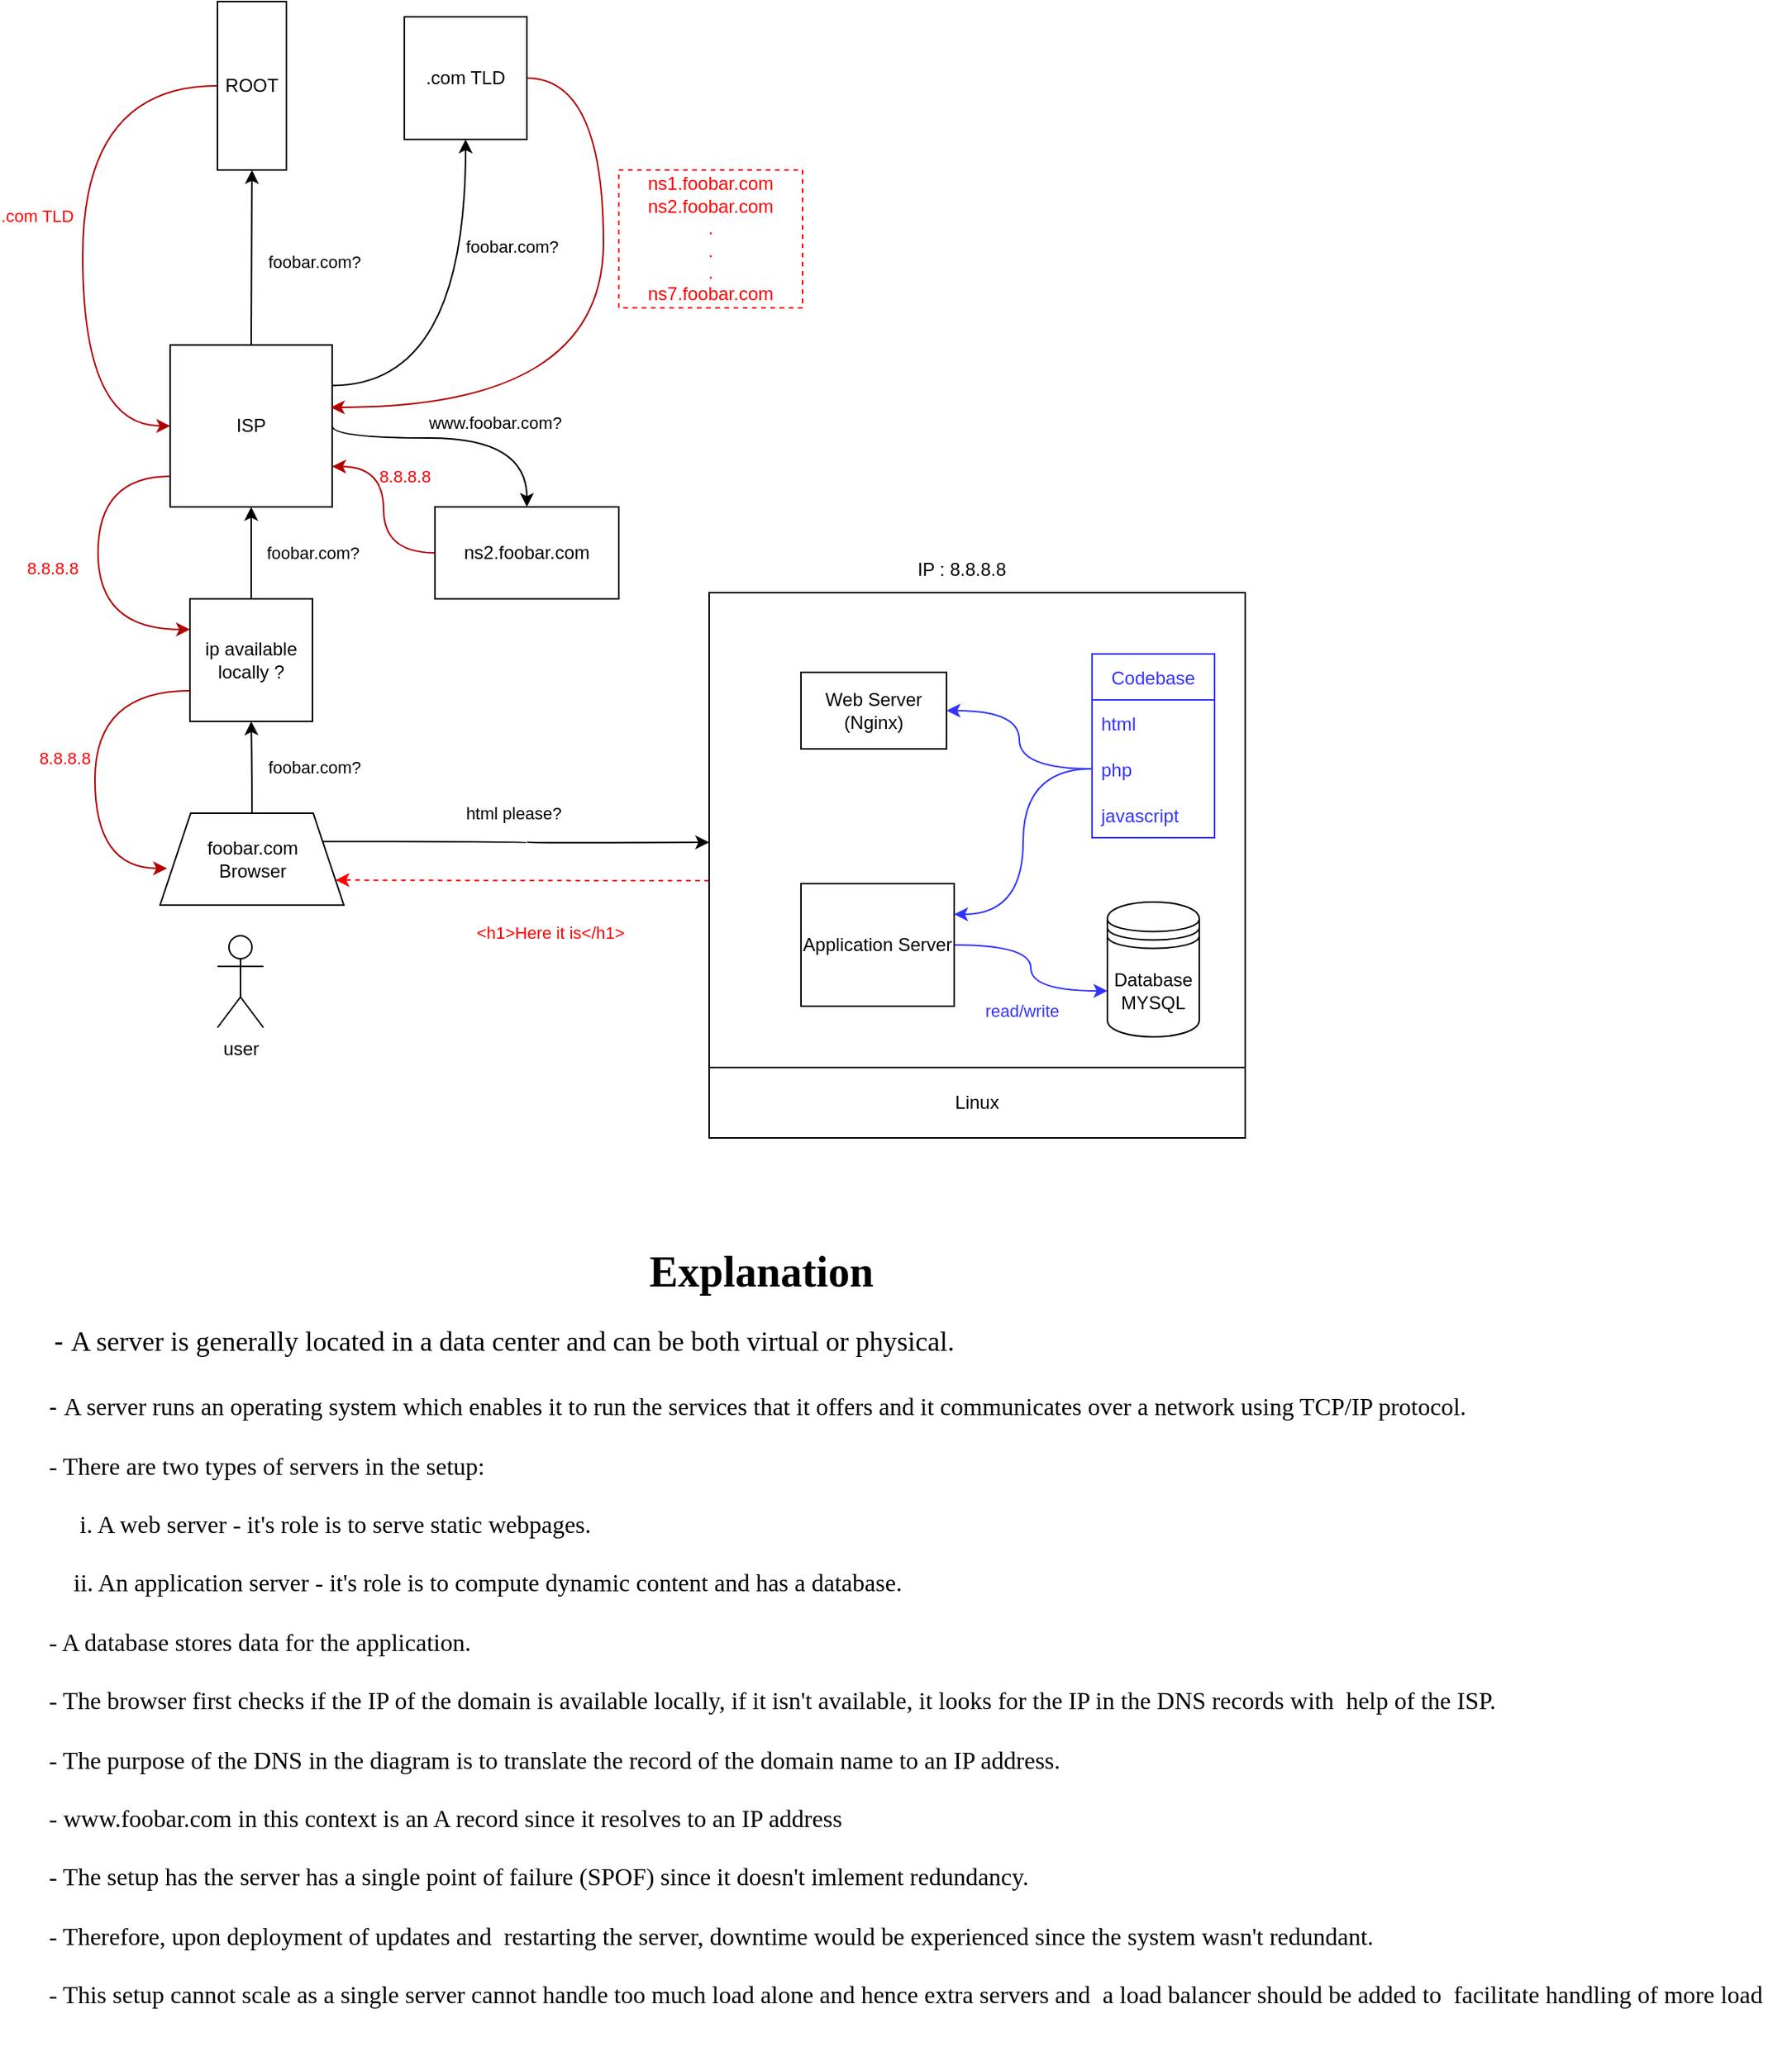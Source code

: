 <mxfile version="20.2.3" type="device"><diagram id="B_uQlGP2NlA1SxXE3YsM" name="Page-1"><mxGraphModel dx="1422" dy="905" grid="0" gridSize="10" guides="1" tooltips="1" connect="1" arrows="1" fold="1" page="1" pageScale="1" pageWidth="850" pageHeight="1100" math="0" shadow="0"><root><mxCell id="0"/><mxCell id="1" parent="0"/><mxCell id="XYIbEiAP-oEe4cjAyStu-11" value=".com TLD" style="edgeStyle=orthogonalEdgeStyle;curved=1;rounded=0;orthogonalLoop=1;jettySize=auto;html=1;exitX=0;exitY=0.5;exitDx=0;exitDy=0;entryX=0;entryY=0.5;entryDx=0;entryDy=0;fillColor=#e51400;strokeColor=#B20000;fontColor=#FF0000;" parent="1" source="XYIbEiAP-oEe4cjAyStu-2" target="XYIbEiAP-oEe4cjAyStu-7" edge="1"><mxGeometry x="-0.058" y="-30" relative="1" as="geometry"><mxPoint x="233" y="415" as="targetPoint"/><Array as="points"><mxPoint x="163" y="190"/><mxPoint x="163" y="412"/></Array><mxPoint as="offset"/></mxGeometry></mxCell><mxCell id="XYIbEiAP-oEe4cjAyStu-2" value="ROOT" style="rounded=0;whiteSpace=wrap;html=1;" parent="1" vertex="1"><mxGeometry x="251" y="135" width="45" height="110" as="geometry"/></mxCell><mxCell id="XYIbEiAP-oEe4cjAyStu-4" value="user" style="shape=umlActor;verticalLabelPosition=bottom;verticalAlign=top;html=1;outlineConnect=0;" parent="1" vertex="1"><mxGeometry x="251" y="745" width="30" height="60" as="geometry"/></mxCell><mxCell id="XYIbEiAP-oEe4cjAyStu-27" value="foobar.com?" style="edgeStyle=orthogonalEdgeStyle;curved=1;rounded=0;orthogonalLoop=1;jettySize=auto;html=1;" parent="1" source="XYIbEiAP-oEe4cjAyStu-5" target="XYIbEiAP-oEe4cjAyStu-24" edge="1"><mxGeometry x="-0.007" y="-39" relative="1" as="geometry"><mxPoint x="40" y="39" as="offset"/></mxGeometry></mxCell><mxCell id="XYIbEiAP-oEe4cjAyStu-64" value="html please?" style="edgeStyle=orthogonalEdgeStyle;curved=1;rounded=0;orthogonalLoop=1;jettySize=auto;html=1;exitX=1;exitY=0.25;exitDx=0;exitDy=0;" parent="1" source="XYIbEiAP-oEe4cjAyStu-5" edge="1"><mxGeometry x="-0.021" y="18" relative="1" as="geometry"><mxPoint as="offset"/><mxPoint x="572" y="684" as="targetPoint"/></mxGeometry></mxCell><mxCell id="rFMctSGdhDb-zJ7rRaGc-14" value="&amp;lt;h1&amp;gt;Here it is&amp;lt;/h1&amp;gt;" style="edgeStyle=orthogonalEdgeStyle;curved=1;orthogonalLoop=1;jettySize=auto;html=1;exitX=0;exitY=0.528;exitDx=0;exitDy=0;entryX=1;entryY=0.75;entryDx=0;entryDy=0;dashed=1;fontColor=#FF0000;strokeColor=#FF0000;exitPerimeter=0;" parent="1" source="rFMctSGdhDb-zJ7rRaGc-1" target="XYIbEiAP-oEe4cjAyStu-5" edge="1"><mxGeometry x="-0.024" y="17" relative="1" as="geometry"><mxPoint x="15" y="17" as="offset"/></mxGeometry></mxCell><mxCell id="XYIbEiAP-oEe4cjAyStu-5" value="foobar.com&lt;br&gt;Browser" style="shape=trapezoid;perimeter=trapezoidPerimeter;whiteSpace=wrap;html=1;fixedSize=1;" parent="1" vertex="1"><mxGeometry x="213.5" y="665" width="120" height="60" as="geometry"/></mxCell><mxCell id="XYIbEiAP-oEe4cjAyStu-9" value="foobar.com?" style="edgeStyle=orthogonalEdgeStyle;rounded=0;orthogonalLoop=1;jettySize=auto;html=1;curved=1;" parent="1" source="XYIbEiAP-oEe4cjAyStu-7" target="XYIbEiAP-oEe4cjAyStu-2" edge="1"><mxGeometry x="0.003" y="-40" relative="1" as="geometry"><mxPoint y="3" as="offset"/></mxGeometry></mxCell><mxCell id="XYIbEiAP-oEe4cjAyStu-29" value="www.foobar.com?" style="edgeStyle=orthogonalEdgeStyle;curved=1;rounded=0;orthogonalLoop=1;jettySize=auto;html=1;exitX=1;exitY=0.5;exitDx=0;exitDy=0;entryX=0.5;entryY=0;entryDx=0;entryDy=0;" parent="1" source="XYIbEiAP-oEe4cjAyStu-7" target="XYIbEiAP-oEe4cjAyStu-26" edge="1"><mxGeometry x="0.259" y="10" relative="1" as="geometry"><Array as="points"><mxPoint x="453" y="420"/></Array><mxPoint as="offset"/></mxGeometry></mxCell><mxCell id="XYIbEiAP-oEe4cjAyStu-31" value="8.8.8.8" style="edgeStyle=orthogonalEdgeStyle;curved=1;rounded=0;orthogonalLoop=1;jettySize=auto;html=1;entryX=0;entryY=0.25;entryDx=0;entryDy=0;fontColor=#FF0000;fillColor=#e51400;strokeColor=#B20000;" parent="1" source="XYIbEiAP-oEe4cjAyStu-7" target="XYIbEiAP-oEe4cjAyStu-24" edge="1"><mxGeometry x="0.034" y="-30" relative="1" as="geometry"><Array as="points"><mxPoint x="173" y="445"/><mxPoint x="173" y="545"/></Array><mxPoint as="offset"/></mxGeometry></mxCell><mxCell id="XYIbEiAP-oEe4cjAyStu-36" value="foobar.com?" style="edgeStyle=orthogonalEdgeStyle;curved=1;rounded=0;orthogonalLoop=1;jettySize=auto;html=1;exitX=1;exitY=0.25;exitDx=0;exitDy=0;entryX=0.5;entryY=1;entryDx=0;entryDy=0;" parent="1" source="XYIbEiAP-oEe4cjAyStu-7" target="XYIbEiAP-oEe4cjAyStu-12" edge="1"><mxGeometry x="0.435" y="-30" relative="1" as="geometry"><mxPoint as="offset"/></mxGeometry></mxCell><mxCell id="XYIbEiAP-oEe4cjAyStu-7" value="ISP" style="whiteSpace=wrap;html=1;aspect=fixed;" parent="1" vertex="1"><mxGeometry x="220.13" y="359.25" width="105.75" height="105.75" as="geometry"/></mxCell><mxCell id="XYIbEiAP-oEe4cjAyStu-35" style="edgeStyle=orthogonalEdgeStyle;curved=1;rounded=0;orthogonalLoop=1;jettySize=auto;html=1;exitX=1;exitY=0.5;exitDx=0;exitDy=0;entryX=0.992;entryY=0.385;entryDx=0;entryDy=0;entryPerimeter=0;fillColor=#e51400;strokeColor=#B20000;" parent="1" source="XYIbEiAP-oEe4cjAyStu-12" target="XYIbEiAP-oEe4cjAyStu-7" edge="1"><mxGeometry relative="1" as="geometry"><Array as="points"><mxPoint x="503" y="185"/><mxPoint x="503" y="400"/></Array></mxGeometry></mxCell><mxCell id="XYIbEiAP-oEe4cjAyStu-12" value=".com TLD" style="whiteSpace=wrap;html=1;aspect=fixed;" parent="1" vertex="1"><mxGeometry x="373" y="145" width="80" height="80" as="geometry"/></mxCell><mxCell id="XYIbEiAP-oEe4cjAyStu-16" value="ns1.foobar.com&lt;br&gt;ns2.foobar.com&lt;br&gt;.&lt;br&gt;.&lt;br&gt;.&lt;br&gt;ns7.foobar.com" style="rounded=0;whiteSpace=wrap;html=1;dashed=1;strokeColor=#FF0000;fontColor=#FF0000;" parent="1" vertex="1"><mxGeometry x="513" y="245" width="120" height="90" as="geometry"/></mxCell><mxCell id="XYIbEiAP-oEe4cjAyStu-28" value="foobar.com?" style="edgeStyle=orthogonalEdgeStyle;curved=1;rounded=0;orthogonalLoop=1;jettySize=auto;html=1;" parent="1" source="XYIbEiAP-oEe4cjAyStu-24" target="XYIbEiAP-oEe4cjAyStu-7" edge="1"><mxGeometry y="-40" relative="1" as="geometry"><mxPoint as="offset"/></mxGeometry></mxCell><mxCell id="gIFR-I6OyajuvEZYrClS-4" value="8.8.8.8" style="edgeStyle=orthogonalEdgeStyle;curved=1;orthogonalLoop=1;jettySize=auto;html=1;exitX=0;exitY=0.75;exitDx=0;exitDy=0;entryX=0.038;entryY=0.6;entryDx=0;entryDy=0;entryPerimeter=0;fontColor=#FF0000;fillColor=#e51400;strokeColor=#B20000;" parent="1" source="XYIbEiAP-oEe4cjAyStu-24" target="XYIbEiAP-oEe4cjAyStu-5" edge="1"><mxGeometry x="-0.058" y="-20" relative="1" as="geometry"><Array as="points"><mxPoint x="171" y="585"/><mxPoint x="171" y="701"/></Array><mxPoint as="offset"/></mxGeometry></mxCell><mxCell id="XYIbEiAP-oEe4cjAyStu-24" value="ip available locally ?" style="whiteSpace=wrap;html=1;aspect=fixed;" parent="1" vertex="1"><mxGeometry x="233" y="525" width="80" height="80" as="geometry"/></mxCell><mxCell id="XYIbEiAP-oEe4cjAyStu-32" value="8.8.8.8" style="edgeStyle=orthogonalEdgeStyle;curved=1;rounded=0;orthogonalLoop=1;jettySize=auto;html=1;entryX=1;entryY=0.75;entryDx=0;entryDy=0;fillColor=#e51400;strokeColor=#B20000;fontColor=#FF0000;" parent="1" source="XYIbEiAP-oEe4cjAyStu-26" target="XYIbEiAP-oEe4cjAyStu-7" edge="1"><mxGeometry x="0.352" y="-13" relative="1" as="geometry"><mxPoint x="1" as="offset"/></mxGeometry></mxCell><mxCell id="XYIbEiAP-oEe4cjAyStu-26" value="ns2.foobar.com" style="rounded=0;whiteSpace=wrap;html=1;" parent="1" vertex="1"><mxGeometry x="393" y="465" width="120" height="60" as="geometry"/></mxCell><mxCell id="rFMctSGdhDb-zJ7rRaGc-1" value="" style="rounded=0;whiteSpace=wrap;html=1;" parent="1" vertex="1"><mxGeometry x="572" y="521" width="350" height="356" as="geometry"/></mxCell><mxCell id="rFMctSGdhDb-zJ7rRaGc-2" value="Web Server&lt;br&gt;(Nginx)" style="rounded=0;whiteSpace=wrap;html=1;" parent="1" vertex="1"><mxGeometry x="632" y="573" width="95" height="50" as="geometry"/></mxCell><mxCell id="rFMctSGdhDb-zJ7rRaGc-3" value="read/write" style="edgeStyle=orthogonalEdgeStyle;curved=1;orthogonalLoop=1;jettySize=auto;html=1;fontColor=#3333FF;strokeColor=#3333FF;" parent="1" source="rFMctSGdhDb-zJ7rRaGc-5" target="rFMctSGdhDb-zJ7rRaGc-4" edge="1"><mxGeometry x="0.231" y="-14" relative="1" as="geometry"><Array as="points"><mxPoint x="782" y="751"/><mxPoint x="782" y="781"/></Array><mxPoint x="-6" y="-1" as="offset"/></mxGeometry></mxCell><mxCell id="rFMctSGdhDb-zJ7rRaGc-4" value="Database&lt;br&gt;MYSQL" style="shape=datastore;whiteSpace=wrap;html=1;" parent="1" vertex="1"><mxGeometry x="832" y="723" width="60" height="88" as="geometry"/></mxCell><mxCell id="rFMctSGdhDb-zJ7rRaGc-5" value="Application Server" style="rounded=0;whiteSpace=wrap;html=1;" parent="1" vertex="1"><mxGeometry x="632" y="711" width="100" height="80" as="geometry"/></mxCell><mxCell id="rFMctSGdhDb-zJ7rRaGc-6" value="Linux" style="rounded=0;whiteSpace=wrap;html=1;" parent="1" vertex="1"><mxGeometry x="572" y="831" width="350" height="46" as="geometry"/></mxCell><mxCell id="rFMctSGdhDb-zJ7rRaGc-7" value="Codebase" style="swimlane;fontStyle=0;childLayout=stackLayout;horizontal=1;startSize=30;horizontalStack=0;resizeParent=1;resizeParentMax=0;resizeLast=0;collapsible=1;marginBottom=0;fontColor=#3333FF;strokeColor=#3333FF;fillColor=#FFFFFF;gradientColor=#FFFFFF;" parent="1" vertex="1"><mxGeometry x="822" y="561" width="80" height="120" as="geometry"/></mxCell><mxCell id="rFMctSGdhDb-zJ7rRaGc-8" value="html" style="text;strokeColor=none;fillColor=none;align=left;verticalAlign=middle;spacingLeft=4;spacingRight=4;overflow=hidden;points=[[0,0.5],[1,0.5]];portConstraint=eastwest;rotatable=0;fontColor=#3333FF;" parent="rFMctSGdhDb-zJ7rRaGc-7" vertex="1"><mxGeometry y="30" width="80" height="30" as="geometry"/></mxCell><mxCell id="rFMctSGdhDb-zJ7rRaGc-9" value="php" style="text;strokeColor=none;fillColor=none;align=left;verticalAlign=middle;spacingLeft=4;spacingRight=4;overflow=hidden;points=[[0,0.5],[1,0.5]];portConstraint=eastwest;rotatable=0;fontColor=#3333FF;" parent="rFMctSGdhDb-zJ7rRaGc-7" vertex="1"><mxGeometry y="60" width="80" height="30" as="geometry"/></mxCell><mxCell id="rFMctSGdhDb-zJ7rRaGc-10" value="javascript" style="text;strokeColor=none;fillColor=none;align=left;verticalAlign=middle;spacingLeft=4;spacingRight=4;overflow=hidden;points=[[0,0.5],[1,0.5]];portConstraint=eastwest;rotatable=0;fontColor=#3333FF;" parent="rFMctSGdhDb-zJ7rRaGc-7" vertex="1"><mxGeometry y="90" width="80" height="30" as="geometry"/></mxCell><mxCell id="rFMctSGdhDb-zJ7rRaGc-11" style="edgeStyle=orthogonalEdgeStyle;curved=1;orthogonalLoop=1;jettySize=auto;html=1;exitX=0;exitY=0.5;exitDx=0;exitDy=0;entryX=1;entryY=0.5;entryDx=0;entryDy=0;fontColor=#3333FF;strokeColor=#3333FF;" parent="1" source="rFMctSGdhDb-zJ7rRaGc-9" target="rFMctSGdhDb-zJ7rRaGc-2" edge="1"><mxGeometry relative="1" as="geometry"/></mxCell><mxCell id="rFMctSGdhDb-zJ7rRaGc-12" style="edgeStyle=orthogonalEdgeStyle;curved=1;orthogonalLoop=1;jettySize=auto;html=1;exitX=0;exitY=0.5;exitDx=0;exitDy=0;entryX=1;entryY=0.25;entryDx=0;entryDy=0;fontColor=#3333FF;strokeColor=#3333FF;" parent="1" source="rFMctSGdhDb-zJ7rRaGc-9" target="rFMctSGdhDb-zJ7rRaGc-5" edge="1"><mxGeometry relative="1" as="geometry"/></mxCell><mxCell id="rFMctSGdhDb-zJ7rRaGc-13" value="IP : 8.8.8.8" style="text;html=1;strokeColor=none;fillColor=none;align=center;verticalAlign=middle;whiteSpace=wrap;rounded=0;fontColor=#000000;" parent="1" vertex="1"><mxGeometry x="697" y="491" width="80" height="30" as="geometry"/></mxCell><mxCell id="bVu5BrvQllH2OzuGpCN6-1" value="&lt;h1&gt;&lt;span style=&quot;white-space: pre;&quot;&gt;&#9;&lt;/span&gt;&lt;span style=&quot;white-space: pre;&quot;&gt;&#9;&lt;/span&gt;&lt;span style=&quot;white-space: pre;&quot;&gt;&#9;&lt;/span&gt;&lt;span style=&quot;white-space: pre;&quot;&gt;&#9;&lt;/span&gt;&lt;span style=&quot;white-space: pre;&quot;&gt;&#9;&lt;/span&gt;&lt;span style=&quot;white-space: pre;&quot;&gt;&#9;&lt;/span&gt;&lt;span style=&quot;white-space: pre;&quot;&gt;&#9;&lt;/span&gt;Explanation&lt;/h1&gt;&lt;div style=&quot;font-family: Helvetica; text-align: justify;&quot;&gt;&lt;span style=&quot;font-size: 12px;&quot;&gt;&amp;nbsp;&lt;/span&gt;&lt;font style=&quot;font-size: 18px;&quot;&gt;-&amp;nbsp;&lt;font style=&quot;&quot; face=&quot;Times New Roman&quot;&gt;A server is generally located in a data center and can be both virtual or physical&lt;/font&gt;&lt;font style=&quot;&quot; face=&quot;Times New Roman&quot;&gt;.&lt;/font&gt;&lt;/font&gt;&lt;/div&gt;&lt;div style=&quot;font-family: Helvetica; text-align: justify;&quot;&gt;&lt;font style=&quot;font-size: 18px;&quot;&gt;&lt;font style=&quot;&quot; face=&quot;Times New Roman&quot;&gt;&lt;br&gt;&lt;/font&gt;&lt;/font&gt;&lt;/div&gt;&lt;div style=&quot;font-family: Helvetica; text-align: justify;&quot;&gt;&lt;font size=&quot;3&quot;&gt;-&amp;nbsp;&lt;font face=&quot;Times New Roman&quot;&gt;A server runs an operating system which enables it to run the services that it offers and it&amp;nbsp;&lt;/font&gt;&lt;span style=&quot;font-family: &amp;quot;Times New Roman&amp;quot;; background-color: initial;&quot;&gt;communicates over a network using TCP/IP protocol.&lt;/span&gt;&lt;/font&gt;&lt;/div&gt;&lt;div style=&quot;font-family: Helvetica; text-align: justify;&quot;&gt;&lt;font face=&quot;Times New Roman&quot; size=&quot;3&quot;&gt;&lt;br&gt;&lt;/font&gt;&lt;/div&gt;&lt;div style=&quot;font-family: Helvetica; text-align: justify;&quot;&gt;&lt;font face=&quot;Times New Roman&quot; size=&quot;3&quot;&gt;- There are two types of servers in the setup:&lt;/font&gt;&lt;/div&gt;&lt;div style=&quot;font-family: Helvetica; text-align: justify;&quot;&gt;&lt;font face=&quot;Times New Roman&quot; size=&quot;3&quot;&gt;&lt;br&gt;&lt;/font&gt;&lt;/div&gt;&lt;div style=&quot;font-family: Helvetica; text-align: justify;&quot;&gt;&lt;font face=&quot;Times New Roman&quot; size=&quot;3&quot;&gt;&amp;nbsp; &amp;nbsp; &amp;nbsp;i. A web server - it's role is to serve static webpages.&lt;/font&gt;&lt;/div&gt;&lt;div style=&quot;font-family: Helvetica; text-align: justify;&quot;&gt;&lt;font face=&quot;Times New Roman&quot; size=&quot;3&quot;&gt;&lt;br&gt;&lt;/font&gt;&lt;/div&gt;&lt;div style=&quot;font-family: Helvetica; text-align: justify;&quot;&gt;&lt;font face=&quot;Times New Roman&quot; size=&quot;3&quot;&gt;&amp;nbsp; &amp;nbsp; ii. An application server - it's role is to compute dynamic content and has a database.&lt;/font&gt;&lt;/div&gt;&lt;div style=&quot;font-family: Helvetica; text-align: justify;&quot;&gt;&lt;font face=&quot;Times New Roman&quot; size=&quot;3&quot;&gt;&lt;br&gt;&lt;/font&gt;&lt;/div&gt;&lt;div style=&quot;font-family: Helvetica; text-align: justify;&quot;&gt;&lt;font face=&quot;Times New Roman&quot; size=&quot;3&quot;&gt;- A database stores data for the application.&lt;/font&gt;&lt;/div&gt;&lt;div style=&quot;font-family: Helvetica; text-align: justify;&quot;&gt;&lt;font face=&quot;Times New Roman&quot; size=&quot;3&quot;&gt;&lt;br&gt;&lt;/font&gt;&lt;/div&gt;&lt;div style=&quot;font-family: Helvetica; text-align: justify;&quot;&gt;&lt;font face=&quot;Times New Roman&quot; size=&quot;3&quot;&gt;- The browser first checks if the IP of the domain is available locally, if it isn't available, it looks for the IP in the DNS records with&amp;nbsp; help of the ISP.&lt;/font&gt;&lt;/div&gt;&lt;div style=&quot;font-family: Helvetica; text-align: justify;&quot;&gt;&lt;font face=&quot;Times New Roman&quot; size=&quot;3&quot;&gt;&lt;br&gt;&lt;/font&gt;&lt;/div&gt;&lt;div style=&quot;font-family: Helvetica; text-align: justify;&quot;&gt;&lt;font face=&quot;Times New Roman&quot; size=&quot;3&quot;&gt;- The purpose of the DNS in the diagram is to translate the record of the domain name to an IP address.&lt;/font&gt;&lt;/div&gt;&lt;div style=&quot;font-family: Helvetica; text-align: justify;&quot;&gt;&lt;font face=&quot;Times New Roman&quot; size=&quot;3&quot;&gt;&lt;br&gt;&lt;/font&gt;&lt;/div&gt;&lt;div style=&quot;font-family: Helvetica; text-align: justify;&quot;&gt;&lt;font face=&quot;Times New Roman&quot; size=&quot;3&quot;&gt;- www.foobar.com in this context is an A record since it resolves to an IP address&lt;/font&gt;&lt;/div&gt;&lt;div style=&quot;font-family: Helvetica; text-align: justify;&quot;&gt;&lt;font face=&quot;Times New Roman&quot; size=&quot;3&quot;&gt;&lt;br&gt;&lt;/font&gt;&lt;/div&gt;&lt;div style=&quot;font-family: Helvetica; text-align: justify;&quot;&gt;&lt;font face=&quot;Times New Roman&quot; size=&quot;3&quot;&gt;- The setup has the server has a single point of failure (SPOF) since it doesn't imlement redundancy.&lt;/font&gt;&lt;/div&gt;&lt;div style=&quot;font-family: Helvetica; text-align: justify;&quot;&gt;&lt;font size=&quot;3&quot;&gt;&lt;font face=&quot;Times New Roman&quot;&gt;&lt;br&gt;&lt;/font&gt;&lt;/font&gt;&lt;/div&gt;&lt;div style=&quot;font-family: Helvetica; text-align: justify;&quot;&gt;&lt;font size=&quot;3&quot;&gt;&lt;font face=&quot;Times New Roman&quot;&gt;- Therefore, upon deployment of updates and&amp;nbsp; restarting the server, downtime would be experienced since&amp;nbsp;&lt;/font&gt;&lt;span style=&quot;font-family: &amp;quot;Times New Roman&amp;quot;; background-color: initial;&quot;&gt;the system wasn't redundant.&lt;/span&gt;&lt;/font&gt;&lt;/div&gt;&lt;div style=&quot;font-family: Helvetica; text-align: justify;&quot;&gt;&lt;font style=&quot;&quot; face=&quot;Times New Roman&quot; size=&quot;3&quot;&gt;&lt;br&gt;&lt;/font&gt;&lt;/div&gt;&lt;div style=&quot;font-family: Helvetica; text-align: justify;&quot;&gt;&lt;font style=&quot;&quot; face=&quot;Times New Roman&quot; size=&quot;3&quot;&gt;- This setup cannot scale as a single server cannot handle too much load alone and hence extra servers and&amp;nbsp;&amp;nbsp;&lt;/font&gt;&lt;font style=&quot;background-color: initial;&quot; size=&quot;3&quot;&gt;&lt;font style=&quot;&quot; face=&quot;Times New Roman&quot;&gt;a load balancer should be added to&amp;nbsp; facilitate&amp;nbsp;&lt;/font&gt;&lt;/font&gt;&lt;font style=&quot;background-color: initial;&quot; size=&quot;3&quot;&gt;&lt;font face=&quot;Times New Roman&quot;&gt;handling&amp;nbsp;&lt;/font&gt;&lt;/font&gt;&lt;span style=&quot;background-color: initial; font-family: &amp;quot;Times New Roman&amp;quot;; font-size: medium;&quot;&gt;of more load&lt;/span&gt;&lt;/div&gt;" style="text;html=1;strokeColor=none;fillColor=none;spacing=5;spacingTop=-20;whiteSpace=wrap;overflow=hidden;rounded=0;fontFamily=Times New Roman;fontSize=14;" parent="1" vertex="1"><mxGeometry x="135.88" y="939" width="1142.12" height="543" as="geometry"/></mxCell></root></mxGraphModel></diagram></mxfile>